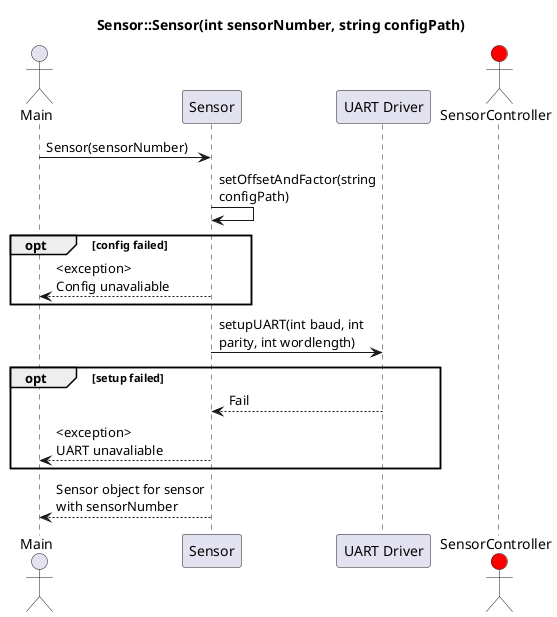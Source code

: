 @startuml SD_SensorControllerDriverConstructor
title Sensor::Sensor(int sensorNumber, string configPath)

skinparam MaxMessageSize 150

actor Main as Main
participant Sensor as SD
participant "UART Driver" as UART
actor SensorController as SC #red

Main -> SD : Sensor(sensorNumber)
SD -> SD : setOffsetAndFactor(string configPath)
opt config failed
SD --> Main : <exception> \nConfig unavaliable
end opt
SD -> UART : setupUART(int baud, int parity, int wordlength)
opt setup failed
UART --> SD : Fail
SD --> Main : <exception> \nUART unavaliable
end opt
SD --> Main : Sensor object for sensor with sensorNumber



@enduml